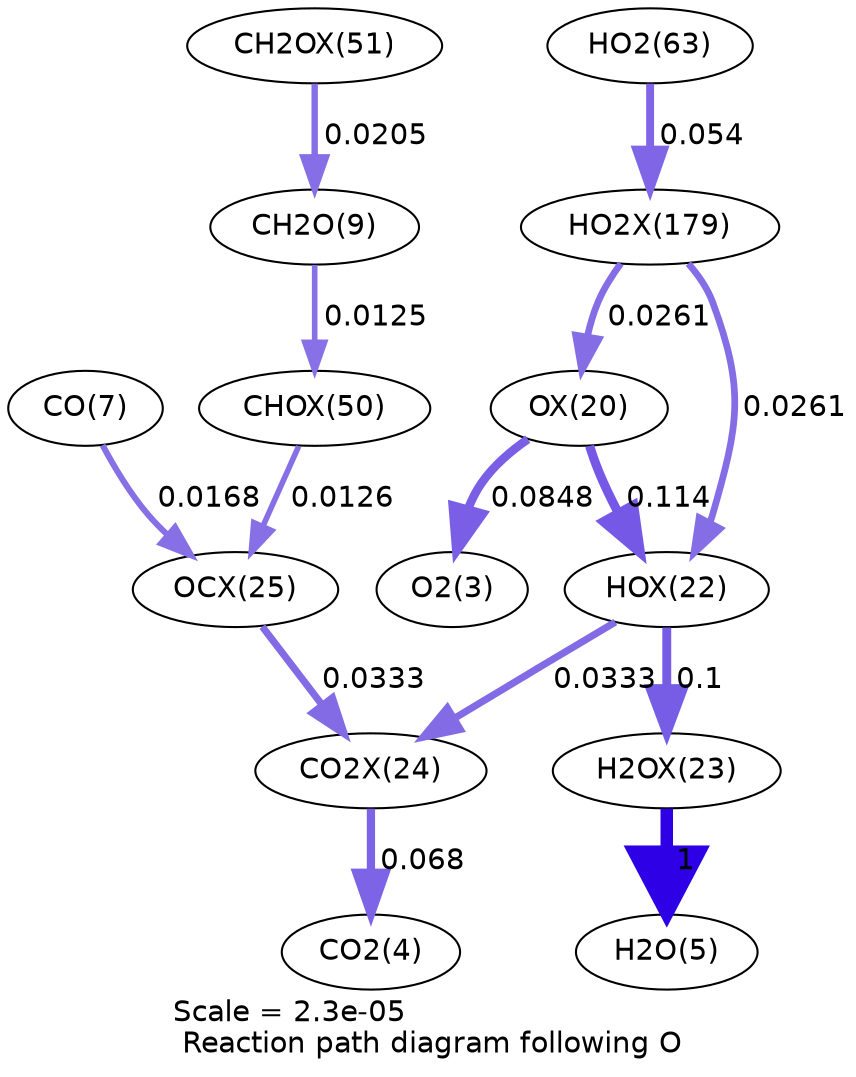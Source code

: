 digraph reaction_paths {
center=1;
s77 -> s5[fontname="Helvetica", penwidth=4.14, arrowsize=2.07, color="0.7, 0.585, 0.9"
, label=" 0.0848"];
s77 -> s79[fontname="Helvetica", penwidth=4.36, arrowsize=2.18, color="0.7, 0.614, 0.9"
, label=" 0.114"];
s101 -> s77[fontname="Helvetica", penwidth=3.25, arrowsize=1.62, color="0.7, 0.526, 0.9"
, label=" 0.0261"];
s79 -> s80[fontname="Helvetica", penwidth=4.27, arrowsize=2.13, color="0.7, 0.6, 0.9"
, label=" 0.1"];
s79 -> s81[fontname="Helvetica", penwidth=3.43, arrowsize=1.72, color="0.7, 0.533, 0.9"
, label=" 0.0333"];
s101 -> s79[fontname="Helvetica", penwidth=3.25, arrowsize=1.62, color="0.7, 0.526, 0.9"
, label=" 0.0261"];
s80 -> s7[fontname="Helvetica", penwidth=6, arrowsize=3, color="0.7, 1.5, 0.9"
, label=" 1"];
s9 -> s82[fontname="Helvetica", penwidth=2.92, arrowsize=1.46, color="0.7, 0.517, 0.9"
, label=" 0.0168"];
s82 -> s81[fontname="Helvetica", penwidth=3.43, arrowsize=1.72, color="0.7, 0.533, 0.9"
, label=" 0.0333"];
s91 -> s82[fontname="Helvetica", penwidth=2.7, arrowsize=1.35, color="0.7, 0.513, 0.9"
, label=" 0.0126"];
s81 -> s6[fontname="Helvetica", penwidth=3.97, arrowsize=1.99, color="0.7, 0.568, 0.9"
, label=" 0.068"];
s92 -> s11[fontname="Helvetica", penwidth=3.07, arrowsize=1.53, color="0.7, 0.521, 0.9"
, label=" 0.0205"];
s11 -> s91[fontname="Helvetica", penwidth=2.69, arrowsize=1.35, color="0.7, 0.512, 0.9"
, label=" 0.0125"];
s25 -> s101[fontname="Helvetica", penwidth=3.8, arrowsize=1.9, color="0.7, 0.554, 0.9"
, label=" 0.054"];
s5 [ fontname="Helvetica", label="O2(3)"];
s6 [ fontname="Helvetica", label="CO2(4)"];
s7 [ fontname="Helvetica", label="H2O(5)"];
s9 [ fontname="Helvetica", label="CO(7)"];
s11 [ fontname="Helvetica", label="CH2O(9)"];
s25 [ fontname="Helvetica", label="HO2(63)"];
s77 [ fontname="Helvetica", label="OX(20)"];
s79 [ fontname="Helvetica", label="HOX(22)"];
s80 [ fontname="Helvetica", label="H2OX(23)"];
s81 [ fontname="Helvetica", label="CO2X(24)"];
s82 [ fontname="Helvetica", label="OCX(25)"];
s91 [ fontname="Helvetica", label="CHOX(50)"];
s92 [ fontname="Helvetica", label="CH2OX(51)"];
s101 [ fontname="Helvetica", label="HO2X(179)"];
 label = "Scale = 2.3e-05\l Reaction path diagram following O";
 fontname = "Helvetica";
}
